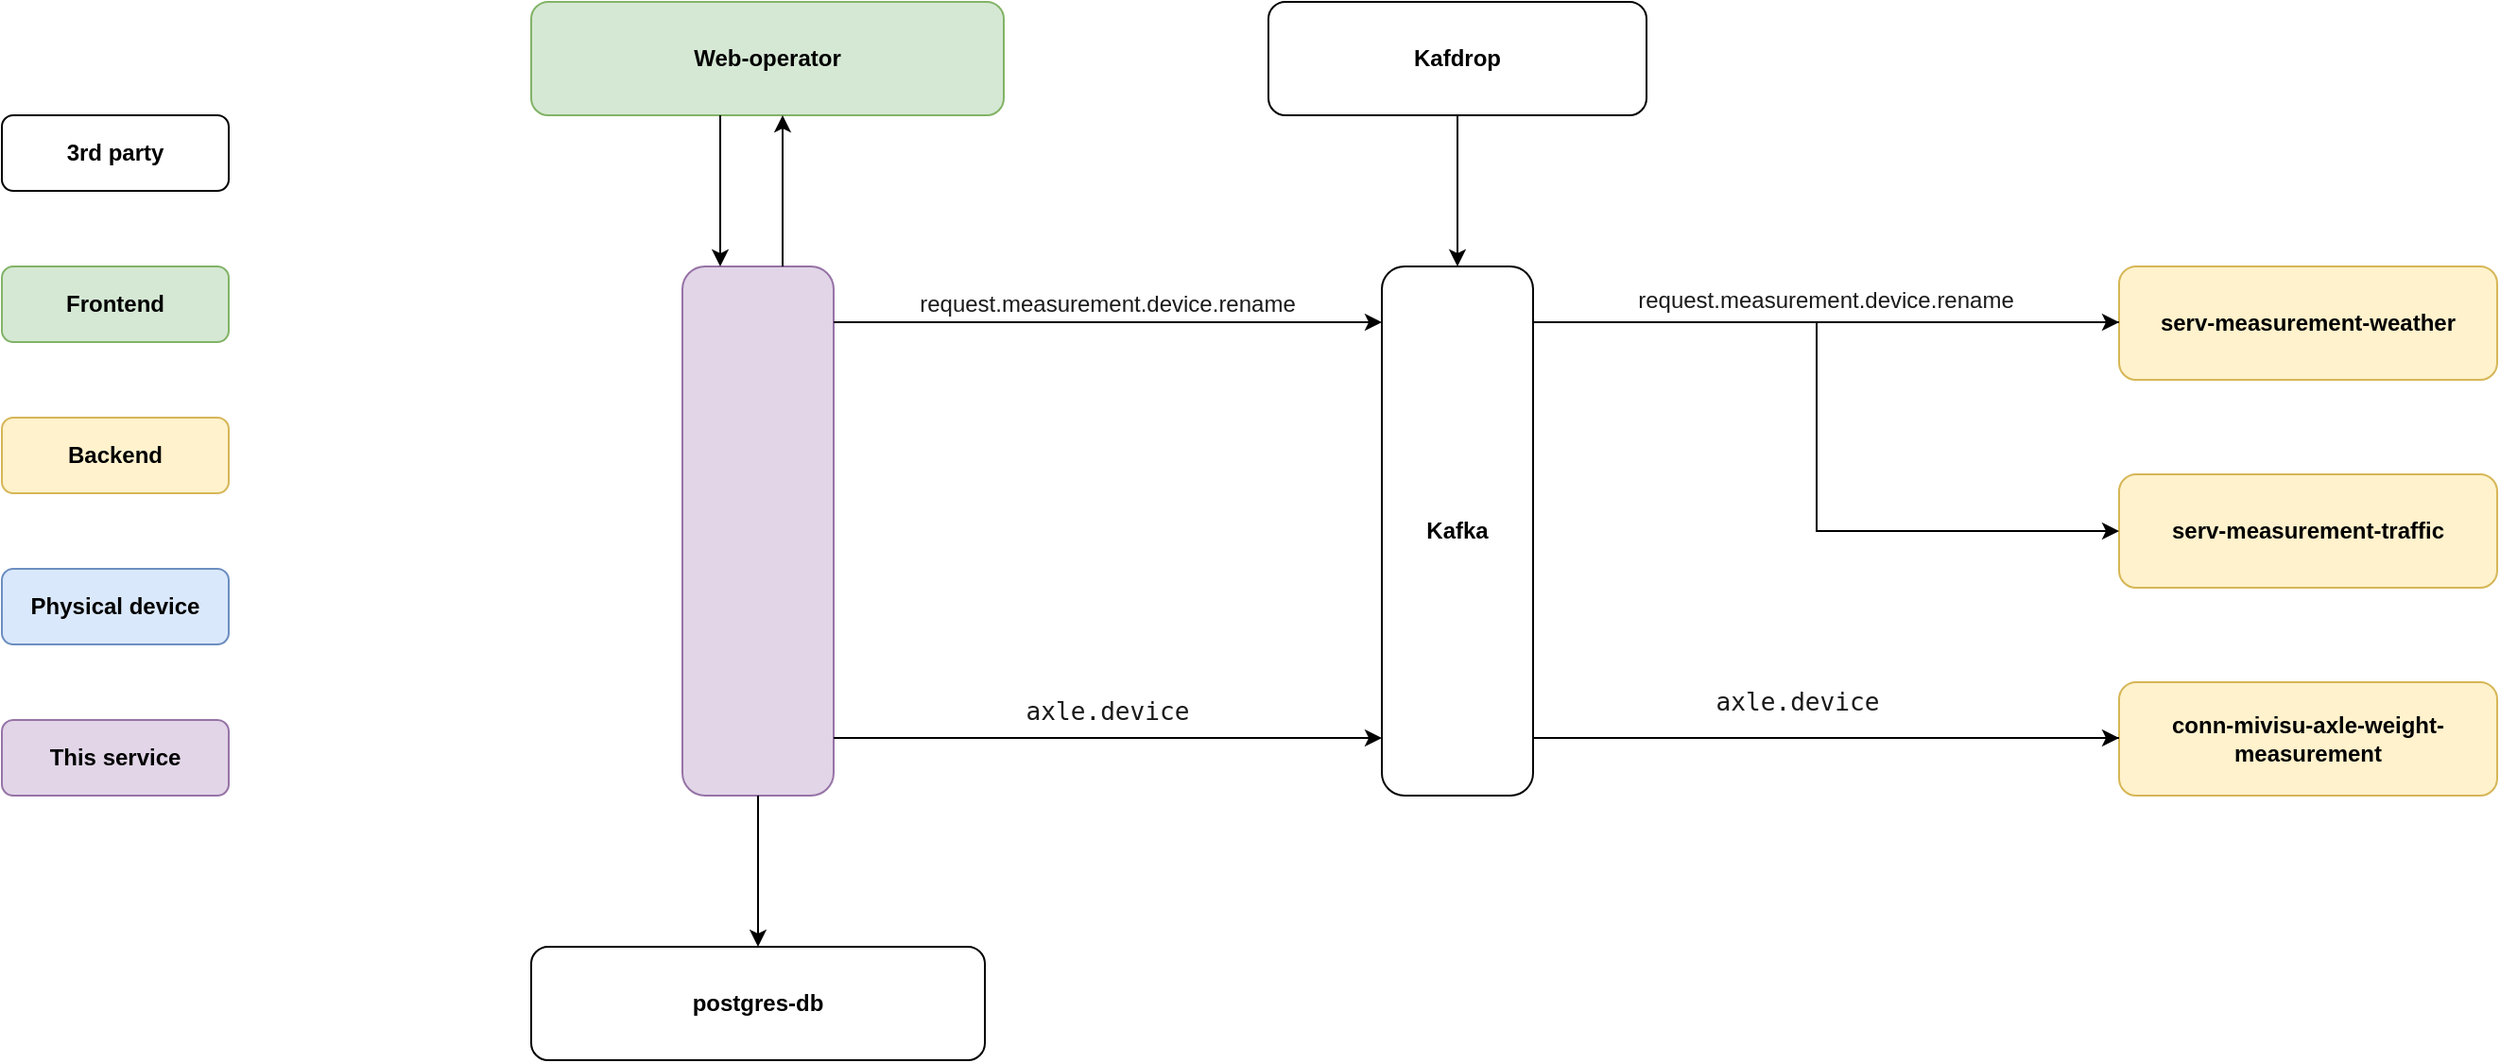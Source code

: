 <mxfile version="16.2.7" type="github">
  <diagram id="R2lEEEUBdFMjLlhIrx00" name="Page-1">
    <mxGraphModel dx="1660" dy="802" grid="1" gridSize="10" guides="1" tooltips="1" connect="1" arrows="1" fold="1" page="1" pageScale="1" pageWidth="850" pageHeight="1100" math="0" shadow="0" extFonts="Permanent Marker^https://fonts.googleapis.com/css?family=Permanent+Marker">
      <root>
        <mxCell id="0" />
        <mxCell id="1" parent="0" />
        <mxCell id="eUceQ4pwwfQBJg7TOyMr-51" value="&lt;b&gt;Frontend&lt;/b&gt;" style="rounded=1;whiteSpace=wrap;html=1;fillColor=#d5e8d4;strokeColor=#82b366;" vertex="1" parent="1">
          <mxGeometry x="80" y="320" width="120" height="40" as="geometry" />
        </mxCell>
        <mxCell id="eUceQ4pwwfQBJg7TOyMr-52" value="&lt;b&gt;Backend&lt;/b&gt;" style="rounded=1;whiteSpace=wrap;html=1;fillColor=#fff2cc;strokeColor=#d6b656;" vertex="1" parent="1">
          <mxGeometry x="80" y="400" width="120" height="40" as="geometry" />
        </mxCell>
        <mxCell id="eUceQ4pwwfQBJg7TOyMr-53" value="&lt;b&gt;Physical device&lt;/b&gt;" style="rounded=1;whiteSpace=wrap;html=1;fillColor=#dae8fc;strokeColor=#6c8ebf;" vertex="1" parent="1">
          <mxGeometry x="80" y="480" width="120" height="40" as="geometry" />
        </mxCell>
        <mxCell id="eUceQ4pwwfQBJg7TOyMr-54" value="&lt;b&gt;This service&lt;/b&gt;" style="rounded=1;whiteSpace=wrap;html=1;fillColor=#e1d5e7;strokeColor=#9673a6;" vertex="1" parent="1">
          <mxGeometry x="80" y="560" width="120" height="40" as="geometry" />
        </mxCell>
        <mxCell id="eUceQ4pwwfQBJg7TOyMr-55" value="&lt;b&gt;Kafdrop&lt;/b&gt;" style="rounded=1;whiteSpace=wrap;html=1;" vertex="1" parent="1">
          <mxGeometry x="750" y="180" width="200" height="60" as="geometry" />
        </mxCell>
        <mxCell id="eUceQ4pwwfQBJg7TOyMr-56" value="&lt;b&gt;Kafka&lt;/b&gt;" style="rounded=1;whiteSpace=wrap;html=1;" vertex="1" parent="1">
          <mxGeometry x="810" y="320" width="80" height="280" as="geometry" />
        </mxCell>
        <mxCell id="eUceQ4pwwfQBJg7TOyMr-57" value="" style="rounded=1;whiteSpace=wrap;html=1;fillColor=#e1d5e7;strokeColor=#9673a6;" vertex="1" parent="1">
          <mxGeometry x="440" y="320" width="80" height="280" as="geometry" />
        </mxCell>
        <mxCell id="eUceQ4pwwfQBJg7TOyMr-58" value="&lt;b&gt;serv-measurement-weather&lt;/b&gt;" style="rounded=1;whiteSpace=wrap;html=1;fillColor=#fff2cc;strokeColor=#d6b656;" vertex="1" parent="1">
          <mxGeometry x="1200" y="320" width="200" height="60" as="geometry" />
        </mxCell>
        <mxCell id="eUceQ4pwwfQBJg7TOyMr-59" value="&lt;b&gt;postgres-db&lt;/b&gt;" style="rounded=1;whiteSpace=wrap;html=1;" vertex="1" parent="1">
          <mxGeometry x="360" y="680" width="240" height="60" as="geometry" />
        </mxCell>
        <mxCell id="eUceQ4pwwfQBJg7TOyMr-60" value="" style="endArrow=classic;html=1;rounded=0;exitX=0.5;exitY=1;exitDx=0;exitDy=0;entryX=0.5;entryY=0;entryDx=0;entryDy=0;" edge="1" parent="1" source="eUceQ4pwwfQBJg7TOyMr-57" target="eUceQ4pwwfQBJg7TOyMr-59">
          <mxGeometry width="50" height="50" relative="1" as="geometry">
            <mxPoint x="370" y="280" as="sourcePoint" />
            <mxPoint x="420" y="420" as="targetPoint" />
          </mxGeometry>
        </mxCell>
        <mxCell id="eUceQ4pwwfQBJg7TOyMr-63" value="request.measurement.device.rename" style="text;html=1;strokeColor=none;fillColor=none;align=center;verticalAlign=middle;whiteSpace=wrap;rounded=0;labelBackgroundColor=#FFFFFF;fontColor=#1A1A1A;" vertex="1" parent="1">
          <mxGeometry x="940" y="320" width="210" height="35" as="geometry" />
        </mxCell>
        <mxCell id="eUceQ4pwwfQBJg7TOyMr-65" value="request.measurement.device.rename" style="text;html=1;strokeColor=none;fillColor=none;align=center;verticalAlign=middle;whiteSpace=wrap;rounded=0;labelBackgroundColor=#FFFFFF;fontColor=#1A1A1A;" vertex="1" parent="1">
          <mxGeometry x="560" y="325" width="210" height="30" as="geometry" />
        </mxCell>
        <mxCell id="eUceQ4pwwfQBJg7TOyMr-66" value="" style="endArrow=classic;html=1;rounded=0;fontColor=#1A1A1A;entryX=0.5;entryY=0;entryDx=0;entryDy=0;" edge="1" parent="1" source="eUceQ4pwwfQBJg7TOyMr-55" target="eUceQ4pwwfQBJg7TOyMr-56">
          <mxGeometry width="50" height="50" relative="1" as="geometry">
            <mxPoint x="760" y="390" as="sourcePoint" />
            <mxPoint x="810" y="340" as="targetPoint" />
          </mxGeometry>
        </mxCell>
        <mxCell id="eUceQ4pwwfQBJg7TOyMr-67" value="&lt;b&gt;serv-measurement-traffic&lt;/b&gt;" style="rounded=1;whiteSpace=wrap;html=1;fillColor=#fff2cc;strokeColor=#d6b656;" vertex="1" parent="1">
          <mxGeometry x="1200" y="430" width="200" height="60" as="geometry" />
        </mxCell>
        <mxCell id="eUceQ4pwwfQBJg7TOyMr-72" value="" style="endArrow=classic;html=1;rounded=0;fontSize=20;fontColor=#1A1A1A;exitX=0;exitY=0.5;exitDx=0;exitDy=0;" edge="1" parent="1">
          <mxGeometry width="50" height="50" relative="1" as="geometry">
            <mxPoint x="1200" y="349.5" as="sourcePoint" />
            <mxPoint x="1200" y="349.5" as="targetPoint" />
            <Array as="points">
              <mxPoint x="890" y="349.5" />
            </Array>
          </mxGeometry>
        </mxCell>
        <mxCell id="eUceQ4pwwfQBJg7TOyMr-80" value="" style="endArrow=classic;html=1;rounded=0;fontSize=20;fontColor=#1A1A1A;exitX=0;exitY=0.5;exitDx=0;exitDy=0;entryX=0;entryY=0.5;entryDx=0;entryDy=0;" edge="1" parent="1">
          <mxGeometry width="50" height="50" relative="1" as="geometry">
            <mxPoint x="800" y="569.5" as="sourcePoint" />
            <mxPoint x="810" y="569.5" as="targetPoint" />
            <Array as="points">
              <mxPoint x="520" y="569.5" />
            </Array>
          </mxGeometry>
        </mxCell>
        <mxCell id="eUceQ4pwwfQBJg7TOyMr-99" value="" style="endArrow=classic;html=1;rounded=0;entryX=0;entryY=0.5;entryDx=0;entryDy=0;" edge="1" parent="1" target="eUceQ4pwwfQBJg7TOyMr-67">
          <mxGeometry width="50" height="50" relative="1" as="geometry">
            <mxPoint x="1040" y="350" as="sourcePoint" />
            <mxPoint x="1090" y="270" as="targetPoint" />
            <Array as="points">
              <mxPoint x="1040" y="460" />
            </Array>
          </mxGeometry>
        </mxCell>
        <mxCell id="eUceQ4pwwfQBJg7TOyMr-104" value="&lt;pre&gt;&lt;font face=&quot;jetbrains mono, monospace&quot; color=&quot;#1a1a1a&quot;&gt;&lt;span style=&quot;font-size: 13.067px ; background-color: rgb(255 , 255 , 255)&quot;&gt;axle.device&lt;/span&gt;&lt;/font&gt;&lt;font color=&quot;#bbbbbb&quot; face=&quot;jetbrains mono, monospace&quot; style=&quot;background-color: rgb(40 , 44 , 52)&quot;&gt;&lt;span style=&quot;font-size: 9.8pt&quot;&gt;&lt;br&gt;&lt;/span&gt;&lt;/font&gt;&lt;/pre&gt;" style="text;html=1;strokeColor=none;fillColor=none;align=center;verticalAlign=middle;whiteSpace=wrap;rounded=0;" vertex="1" parent="1">
          <mxGeometry x="575" y="540" width="180" height="30" as="geometry" />
        </mxCell>
        <mxCell id="eUceQ4pwwfQBJg7TOyMr-108" value="&lt;b&gt;conn-mivisu-axle-weight-measurement&lt;/b&gt;" style="rounded=1;whiteSpace=wrap;html=1;fillColor=#fff2cc;strokeColor=#d6b656;" vertex="1" parent="1">
          <mxGeometry x="1200" y="540" width="200" height="60" as="geometry" />
        </mxCell>
        <mxCell id="eUceQ4pwwfQBJg7TOyMr-109" value="" style="endArrow=classic;html=1;rounded=0;fontSize=20;fontColor=#1A1A1A;exitX=0;exitY=0.5;exitDx=0;exitDy=0;" edge="1" parent="1">
          <mxGeometry width="50" height="50" relative="1" as="geometry">
            <mxPoint x="1200" y="569.5" as="sourcePoint" />
            <mxPoint x="1200" y="569.5" as="targetPoint" />
            <Array as="points">
              <mxPoint x="890" y="569.5" />
            </Array>
          </mxGeometry>
        </mxCell>
        <mxCell id="eUceQ4pwwfQBJg7TOyMr-110" value="&lt;pre&gt;&lt;font face=&quot;jetbrains mono, monospace&quot; color=&quot;#1a1a1a&quot;&gt;&lt;span style=&quot;font-size: 13.067px ; background-color: rgb(255 , 255 , 255)&quot;&gt;axle.device&lt;/span&gt;&lt;/font&gt;&lt;font color=&quot;#bbbbbb&quot; face=&quot;jetbrains mono, monospace&quot; style=&quot;background-color: rgb(40 , 44 , 52)&quot;&gt;&lt;span style=&quot;font-size: 9.8pt&quot;&gt;&lt;br&gt;&lt;/span&gt;&lt;/font&gt;&lt;/pre&gt;" style="text;html=1;strokeColor=none;fillColor=none;align=center;verticalAlign=middle;whiteSpace=wrap;rounded=0;" vertex="1" parent="1">
          <mxGeometry x="940" y="535" width="180" height="30" as="geometry" />
        </mxCell>
        <mxCell id="eUceQ4pwwfQBJg7TOyMr-112" value="&lt;b&gt;Web-operator&lt;/b&gt;" style="rounded=1;whiteSpace=wrap;html=1;fillColor=#d5e8d4;strokeColor=#82b366;" vertex="1" parent="1">
          <mxGeometry x="360" y="180" width="250" height="60" as="geometry" />
        </mxCell>
        <mxCell id="eUceQ4pwwfQBJg7TOyMr-113" value="&lt;b&gt;3rd party&lt;/b&gt;" style="rounded=1;whiteSpace=wrap;html=1;" vertex="1" parent="1">
          <mxGeometry x="80" y="240" width="120" height="40" as="geometry" />
        </mxCell>
        <mxCell id="eUceQ4pwwfQBJg7TOyMr-115" value="" style="endArrow=classic;html=1;rounded=0;fontColor=#1A1A1A;entryX=0.5;entryY=0;entryDx=0;entryDy=0;" edge="1" parent="1">
          <mxGeometry width="50" height="50" relative="1" as="geometry">
            <mxPoint x="460" y="240" as="sourcePoint" />
            <mxPoint x="460" y="320" as="targetPoint" />
          </mxGeometry>
        </mxCell>
        <mxCell id="eUceQ4pwwfQBJg7TOyMr-116" value="" style="endArrow=classic;html=1;rounded=0;fontSize=20;fontColor=#1A1A1A;exitX=0;exitY=0.5;exitDx=0;exitDy=0;entryX=0;entryY=0.5;entryDx=0;entryDy=0;" edge="1" parent="1">
          <mxGeometry width="50" height="50" relative="1" as="geometry">
            <mxPoint x="800" y="349.5" as="sourcePoint" />
            <mxPoint x="810" y="349.5" as="targetPoint" />
            <Array as="points">
              <mxPoint x="520" y="349.5" />
            </Array>
          </mxGeometry>
        </mxCell>
        <mxCell id="eUceQ4pwwfQBJg7TOyMr-117" value="" style="endArrow=classic;html=1;rounded=0;entryX=0.532;entryY=1;entryDx=0;entryDy=0;entryPerimeter=0;" edge="1" parent="1" target="eUceQ4pwwfQBJg7TOyMr-112">
          <mxGeometry width="50" height="50" relative="1" as="geometry">
            <mxPoint x="493" y="320" as="sourcePoint" />
            <mxPoint x="491" y="250" as="targetPoint" />
          </mxGeometry>
        </mxCell>
      </root>
    </mxGraphModel>
  </diagram>
</mxfile>

